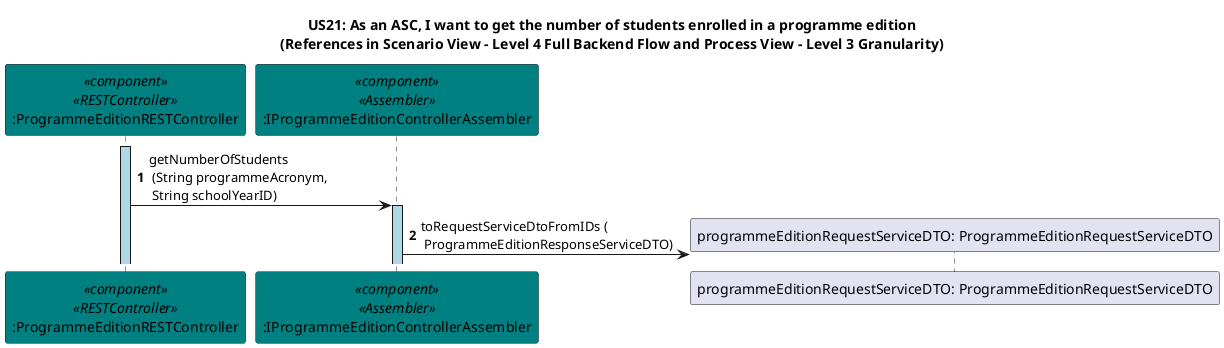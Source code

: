@startuml
title US21: As an ASC, I want to get the number of students enrolled in a programme edition\n(References in Scenario View - Level 4 Full Backend Flow and Process View - Level 3 Granularity)

autonumber
skinparam {
  ActivityPadding 2
  ActivityMargin 2
  BoxPadding 2
}

participant ":ProgrammeEditionRESTController" as restController <<component>> <<RESTController>> #teal
participant ":IProgrammeEditionControllerAssembler" as programmeEditionControllerAssembler <<component>> <<Assembler>> #teal

activate restController #LightBlue
restController -> programmeEditionControllerAssembler: getNumberOfStudents\n (String programmeAcronym,\n String schoolYearID)
activate programmeEditionControllerAssembler #LightBlue

create "programmeEditionRequestServiceDTO: ProgrammeEditionRequestServiceDTO"
programmeEditionControllerAssembler -> "programmeEditionRequestServiceDTO: ProgrammeEditionRequestServiceDTO": toRequestServiceDtoFromIDs (\n ProgrammeEditionResponseServiceDTO)

@enduml